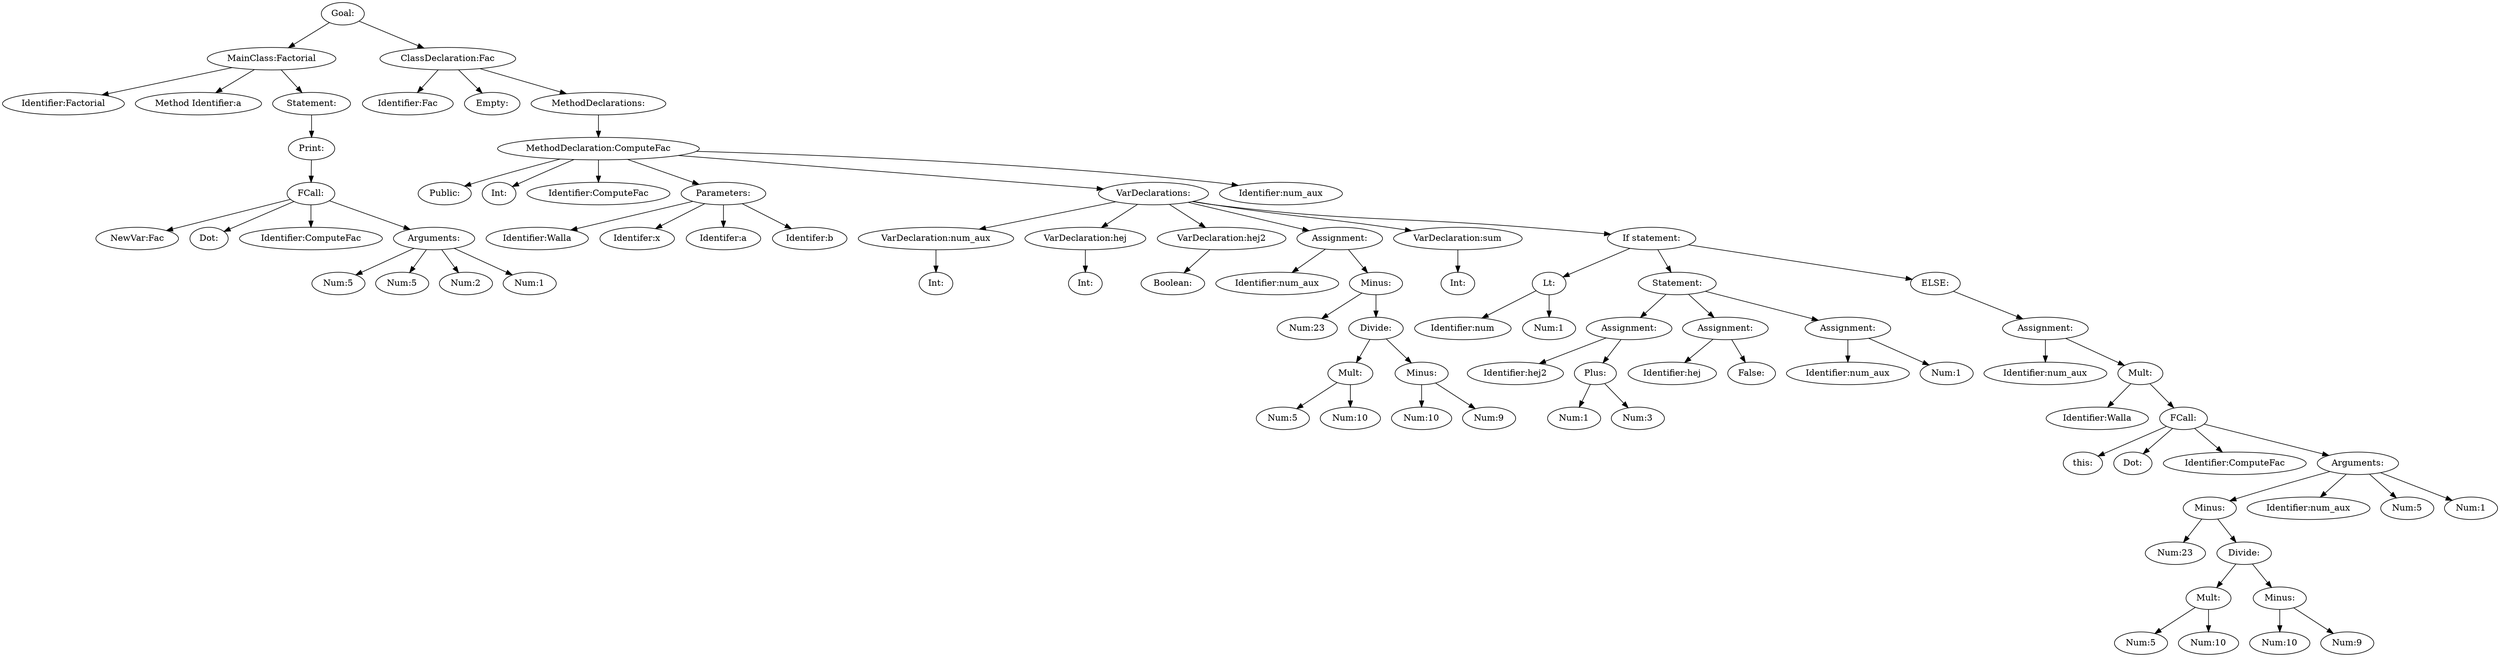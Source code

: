 digraph {
n0 [label="Goal:"];
n1 [label="MainClass:Factorial"];
n2 [label="Identifier:Factorial"];
n1 -> n2
n3 [label="Method Identifier:a"];
n1 -> n3
n4 [label="Statement:"];
n5 [label="Print:"];
n6 [label="FCall:"];
n7 [label="NewVar:Fac"];
n6 -> n7
n8 [label="Dot:"];
n6 -> n8
n9 [label="Identifier:ComputeFac"];
n6 -> n9
n10 [label="Arguments:"];
n11 [label="Num:5"];
n10 -> n11
n12 [label="Num:5"];
n10 -> n12
n13 [label="Num:2"];
n10 -> n13
n14 [label="Num:1"];
n10 -> n14
n6 -> n10
n5 -> n6
n4 -> n5
n1 -> n4
n0 -> n1
n15 [label="ClassDeclaration:Fac"];
n16 [label="Identifier:Fac"];
n15 -> n16
n17 [label="Empty:"];
n15 -> n17
n18 [label="MethodDeclarations:"];
n19 [label="MethodDeclaration:ComputeFac"];
n20 [label="Public:"];
n19 -> n20
n21 [label="Int:"];
n19 -> n21
n22 [label="Identifier:ComputeFac"];
n19 -> n22
n23 [label="Parameters:"];
n24 [label="Identifier:Walla"];
n23 -> n24
n25 [label="Identifer:x"];
n23 -> n25
n26 [label="Identifer:a"];
n23 -> n26
n27 [label="Identifer:b"];
n23 -> n27
n19 -> n23
n28 [label="VarDeclarations:"];
n29 [label="VarDeclaration:num_aux"];
n30 [label="Int:"];
n29 -> n30
n28 -> n29
n31 [label="VarDeclaration:hej"];
n32 [label="Int:"];
n31 -> n32
n28 -> n31
n33 [label="VarDeclaration:hej2"];
n34 [label="Boolean:"];
n33 -> n34
n28 -> n33
n35 [label="Assignment:"];
n36 [label="Identifier:num_aux"];
n35 -> n36
n37 [label="Minus:"];
n38 [label="Num:23"];
n37 -> n38
n39 [label="Divide:"];
n40 [label="Mult:"];
n41 [label="Num:5"];
n40 -> n41
n42 [label="Num:10"];
n40 -> n42
n39 -> n40
n43 [label="Minus:"];
n44 [label="Num:10"];
n43 -> n44
n45 [label="Num:9"];
n43 -> n45
n39 -> n43
n37 -> n39
n35 -> n37
n28 -> n35
n46 [label="VarDeclaration:sum"];
n47 [label="Int:"];
n46 -> n47
n28 -> n46
n48 [label="If statement:"];
n49 [label="Lt:"];
n50 [label="Identifier:num"];
n49 -> n50
n51 [label="Num:1"];
n49 -> n51
n48 -> n49
n52 [label="Statement:"];
n53 [label="Assignment:"];
n54 [label="Identifier:hej2"];
n53 -> n54
n55 [label="Plus:"];
n56 [label="Num:1"];
n55 -> n56
n57 [label="Num:3"];
n55 -> n57
n53 -> n55
n52 -> n53
n58 [label="Assignment:"];
n59 [label="Identifier:hej"];
n58 -> n59
n60 [label="False:"];
n58 -> n60
n52 -> n58
n61 [label="Assignment:"];
n62 [label="Identifier:num_aux"];
n61 -> n62
n63 [label="Num:1"];
n61 -> n63
n52 -> n61
n48 -> n52
n64 [label="ELSE:"];
n65 [label="Assignment:"];
n66 [label="Identifier:num_aux"];
n65 -> n66
n67 [label="Mult:"];
n68 [label="Identifier:Walla"];
n67 -> n68
n69 [label="FCall:"];
n70 [label="this:"];
n69 -> n70
n71 [label="Dot:"];
n69 -> n71
n72 [label="Identifier:ComputeFac"];
n69 -> n72
n73 [label="Arguments:"];
n74 [label="Minus:"];
n75 [label="Num:23"];
n74 -> n75
n76 [label="Divide:"];
n77 [label="Mult:"];
n78 [label="Num:5"];
n77 -> n78
n79 [label="Num:10"];
n77 -> n79
n76 -> n77
n80 [label="Minus:"];
n81 [label="Num:10"];
n80 -> n81
n82 [label="Num:9"];
n80 -> n82
n76 -> n80
n74 -> n76
n73 -> n74
n83 [label="Identifier:num_aux"];
n73 -> n83
n84 [label="Num:5"];
n73 -> n84
n85 [label="Num:1"];
n73 -> n85
n69 -> n73
n67 -> n69
n65 -> n67
n64 -> n65
n48 -> n64
n28 -> n48
n19 -> n28
n86 [label="Identifier:num_aux"];
n19 -> n86
n18 -> n19
n15 -> n18
n0 -> n15
}
